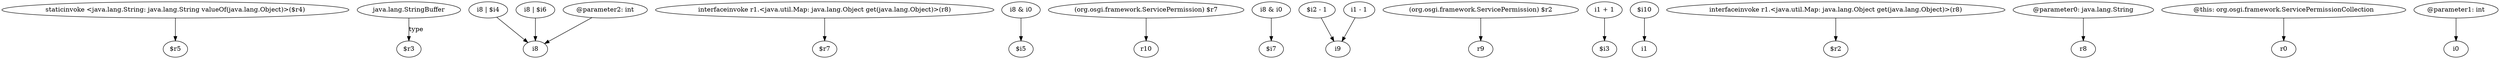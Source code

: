 digraph g {
0[label="staticinvoke <java.lang.String: java.lang.String valueOf(java.lang.Object)>($r4)"]
1[label="$r5"]
0->1[label=""]
2[label="java.lang.StringBuffer"]
3[label="$r3"]
2->3[label="type"]
4[label="i8 | $i4"]
5[label="i8"]
4->5[label=""]
6[label="interfaceinvoke r1.<java.util.Map: java.lang.Object get(java.lang.Object)>(r8)"]
7[label="$r7"]
6->7[label=""]
8[label="i8 | $i6"]
8->5[label=""]
9[label="i8 & i0"]
10[label="$i5"]
9->10[label=""]
11[label="(org.osgi.framework.ServicePermission) $r7"]
12[label="r10"]
11->12[label=""]
13[label="@parameter2: int"]
13->5[label=""]
14[label="i8 & i0"]
15[label="$i7"]
14->15[label=""]
16[label="$i2 - 1"]
17[label="i9"]
16->17[label=""]
18[label="(org.osgi.framework.ServicePermission) $r2"]
19[label="r9"]
18->19[label=""]
20[label="i1 - 1"]
20->17[label=""]
21[label="i1 + 1"]
22[label="$i3"]
21->22[label=""]
23[label="$i10"]
24[label="i1"]
23->24[label=""]
25[label="interfaceinvoke r1.<java.util.Map: java.lang.Object get(java.lang.Object)>(r8)"]
26[label="$r2"]
25->26[label=""]
27[label="@parameter0: java.lang.String"]
28[label="r8"]
27->28[label=""]
29[label="@this: org.osgi.framework.ServicePermissionCollection"]
30[label="r0"]
29->30[label=""]
31[label="@parameter1: int"]
32[label="i0"]
31->32[label=""]
}